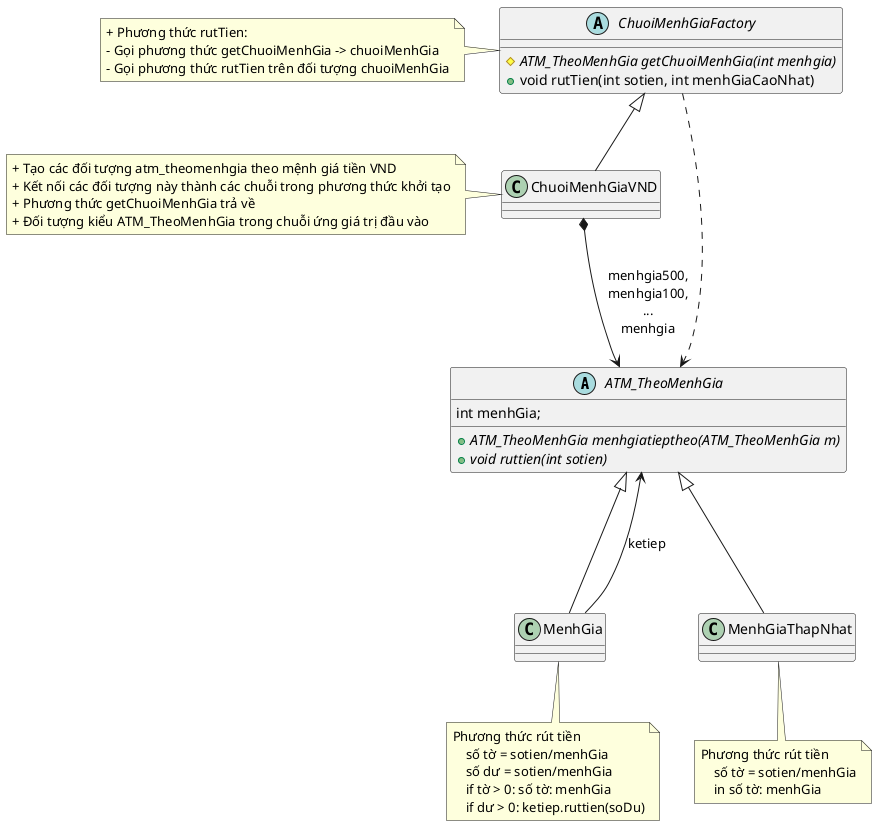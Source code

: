 @startuml
'https://plantuml.com/sequence-diagram
abstract ATM_TheoMenhGia{
    int menhGia;
    +{abstract}ATM_TheoMenhGia menhgiatieptheo(ATM_TheoMenhGia m)
    +{abstract}void ruttien(int sotien)
}

abstract ChuoiMenhGiaFactory{
    #{abstract}ATM_TheoMenhGia getChuoiMenhGia(int menhgia)
    +void rutTien(int sotien, int menhGiaCaoNhat)
}

ChuoiMenhGiaFactory ...> ATM_TheoMenhGia
ChuoiMenhGiaVND *--> ATM_TheoMenhGia:"menhgia500,\nmenhgia100,\n...\nmenhgia"
ATM_TheoMenhGia <|--- MenhGia
ATM_TheoMenhGia <|--- MenhGiaThapNhat
MenhGia --> ATM_TheoMenhGia : ketiep
ChuoiMenhGiaFactory <|-- ChuoiMenhGiaVND

note bottom of MenhGiaThapNhat
    Phương thức rút tiền
        số tờ = sotien/menhGia
        in số tờ: menhGia
end note

note bottom of MenhGia
    Phương thức rút tiền
        số tờ = sotien/menhGia
        số dư = sotien/menhGia
        if tờ > 0: số tờ: menhGia
        if dư > 0: ketiep.ruttien(soDu)
end note

note left of ChuoiMenhGiaVND
+ Tạo các đối tượng atm_theomenhgia theo mệnh giá tiền VND
+ Kết nối các đối tượng này thành các chuỗi trong phương thức khởi tạo
+ Phương thức getChuoiMenhGia trả về
+ Đối tượng kiểu ATM_TheoMenhGia trong chuỗi ứng giá trị đầu vào
end note

note left of ChuoiMenhGiaFactory
+ Phương thức rutTien:
- Gọi phương thức getChuoiMenhGia -> chuoiMenhGia
- Gọi phương thức rutTien trên đối tượng chuoiMenhGia
end note

@enduml
